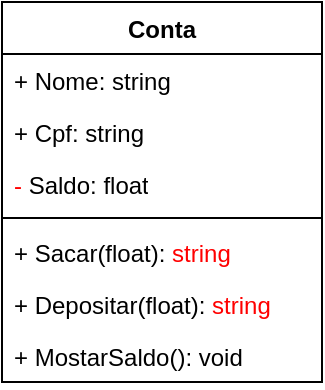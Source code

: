 <mxfile version="27.0.3">
  <diagram name="Página-1" id="8SMnPeLnV8DGOgra9Ze1">
    <mxGraphModel dx="570" dy="314" grid="1" gridSize="10" guides="1" tooltips="1" connect="1" arrows="1" fold="1" page="1" pageScale="1" pageWidth="827" pageHeight="1169" math="0" shadow="0">
      <root>
        <mxCell id="0" />
        <mxCell id="1" parent="0" />
        <mxCell id="3NN8utjoiAPylVhLjJxs-1" value="Conta" style="swimlane;fontStyle=1;align=center;verticalAlign=top;childLayout=stackLayout;horizontal=1;startSize=26;horizontalStack=0;resizeParent=1;resizeParentMax=0;resizeLast=0;collapsible=1;marginBottom=0;whiteSpace=wrap;html=1;" vertex="1" parent="1">
          <mxGeometry x="130" y="100" width="160" height="190" as="geometry" />
        </mxCell>
        <mxCell id="3NN8utjoiAPylVhLjJxs-2" value="+ Nome: string" style="text;strokeColor=none;fillColor=none;align=left;verticalAlign=top;spacingLeft=4;spacingRight=4;overflow=hidden;rotatable=0;points=[[0,0.5],[1,0.5]];portConstraint=eastwest;whiteSpace=wrap;html=1;" vertex="1" parent="3NN8utjoiAPylVhLjJxs-1">
          <mxGeometry y="26" width="160" height="26" as="geometry" />
        </mxCell>
        <mxCell id="3NN8utjoiAPylVhLjJxs-5" value="+ Cpf: string" style="text;strokeColor=none;fillColor=none;align=left;verticalAlign=top;spacingLeft=4;spacingRight=4;overflow=hidden;rotatable=0;points=[[0,0.5],[1,0.5]];portConstraint=eastwest;whiteSpace=wrap;html=1;" vertex="1" parent="3NN8utjoiAPylVhLjJxs-1">
          <mxGeometry y="52" width="160" height="26" as="geometry" />
        </mxCell>
        <mxCell id="3NN8utjoiAPylVhLjJxs-6" value="&lt;font style=&quot;color: rgb(255, 0, 0);&quot;&gt;-&lt;/font&gt; Saldo: float" style="text;strokeColor=none;fillColor=none;align=left;verticalAlign=top;spacingLeft=4;spacingRight=4;overflow=hidden;rotatable=0;points=[[0,0.5],[1,0.5]];portConstraint=eastwest;whiteSpace=wrap;html=1;" vertex="1" parent="3NN8utjoiAPylVhLjJxs-1">
          <mxGeometry y="78" width="160" height="26" as="geometry" />
        </mxCell>
        <mxCell id="3NN8utjoiAPylVhLjJxs-3" value="" style="line;strokeWidth=1;fillColor=none;align=left;verticalAlign=middle;spacingTop=-1;spacingLeft=3;spacingRight=3;rotatable=0;labelPosition=right;points=[];portConstraint=eastwest;strokeColor=inherit;" vertex="1" parent="3NN8utjoiAPylVhLjJxs-1">
          <mxGeometry y="104" width="160" height="8" as="geometry" />
        </mxCell>
        <mxCell id="3NN8utjoiAPylVhLjJxs-4" value="+ Sacar(float): &lt;font style=&quot;color: rgb(255, 0, 0);&quot;&gt;string&lt;/font&gt;" style="text;strokeColor=none;fillColor=none;align=left;verticalAlign=top;spacingLeft=4;spacingRight=4;overflow=hidden;rotatable=0;points=[[0,0.5],[1,0.5]];portConstraint=eastwest;whiteSpace=wrap;html=1;" vertex="1" parent="3NN8utjoiAPylVhLjJxs-1">
          <mxGeometry y="112" width="160" height="26" as="geometry" />
        </mxCell>
        <mxCell id="3NN8utjoiAPylVhLjJxs-7" value="+ Depositar(float): &lt;font style=&quot;color: rgb(255, 0, 0);&quot;&gt;string&lt;/font&gt;" style="text;strokeColor=none;fillColor=none;align=left;verticalAlign=top;spacingLeft=4;spacingRight=4;overflow=hidden;rotatable=0;points=[[0,0.5],[1,0.5]];portConstraint=eastwest;whiteSpace=wrap;html=1;" vertex="1" parent="3NN8utjoiAPylVhLjJxs-1">
          <mxGeometry y="138" width="160" height="26" as="geometry" />
        </mxCell>
        <mxCell id="3NN8utjoiAPylVhLjJxs-8" value="+ MostarSaldo(): void" style="text;strokeColor=none;fillColor=none;align=left;verticalAlign=top;spacingLeft=4;spacingRight=4;overflow=hidden;rotatable=0;points=[[0,0.5],[1,0.5]];portConstraint=eastwest;whiteSpace=wrap;html=1;" vertex="1" parent="3NN8utjoiAPylVhLjJxs-1">
          <mxGeometry y="164" width="160" height="26" as="geometry" />
        </mxCell>
      </root>
    </mxGraphModel>
  </diagram>
</mxfile>
